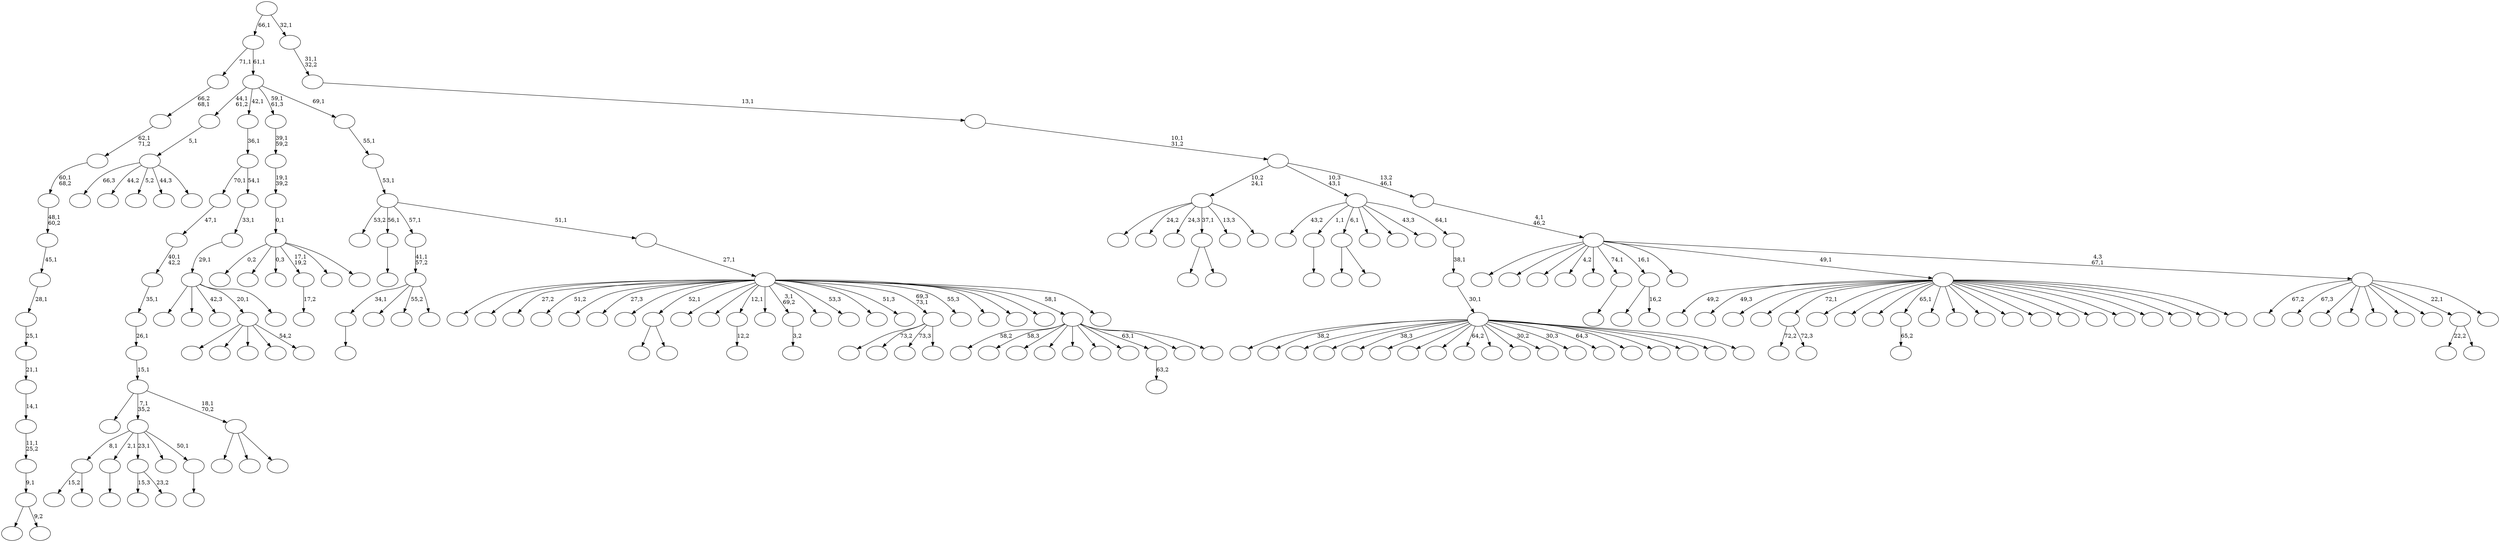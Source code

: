 digraph T {
	225 [label=""]
	224 [label=""]
	223 [label=""]
	222 [label=""]
	221 [label=""]
	220 [label=""]
	219 [label=""]
	218 [label=""]
	217 [label=""]
	216 [label=""]
	215 [label=""]
	214 [label=""]
	213 [label=""]
	212 [label=""]
	211 [label=""]
	210 [label=""]
	209 [label=""]
	208 [label=""]
	207 [label=""]
	206 [label=""]
	205 [label=""]
	204 [label=""]
	203 [label=""]
	202 [label=""]
	201 [label=""]
	200 [label=""]
	199 [label=""]
	198 [label=""]
	197 [label=""]
	196 [label=""]
	195 [label=""]
	194 [label=""]
	193 [label=""]
	192 [label=""]
	191 [label=""]
	190 [label=""]
	189 [label=""]
	188 [label=""]
	187 [label=""]
	186 [label=""]
	185 [label=""]
	184 [label=""]
	183 [label=""]
	182 [label=""]
	181 [label=""]
	180 [label=""]
	179 [label=""]
	178 [label=""]
	177 [label=""]
	176 [label=""]
	175 [label=""]
	174 [label=""]
	173 [label=""]
	172 [label=""]
	171 [label=""]
	170 [label=""]
	169 [label=""]
	168 [label=""]
	167 [label=""]
	166 [label=""]
	165 [label=""]
	164 [label=""]
	163 [label=""]
	162 [label=""]
	161 [label=""]
	160 [label=""]
	159 [label=""]
	158 [label=""]
	157 [label=""]
	156 [label=""]
	155 [label=""]
	154 [label=""]
	153 [label=""]
	152 [label=""]
	151 [label=""]
	150 [label=""]
	149 [label=""]
	148 [label=""]
	147 [label=""]
	146 [label=""]
	145 [label=""]
	144 [label=""]
	143 [label=""]
	142 [label=""]
	141 [label=""]
	140 [label=""]
	139 [label=""]
	138 [label=""]
	137 [label=""]
	136 [label=""]
	135 [label=""]
	134 [label=""]
	133 [label=""]
	132 [label=""]
	131 [label=""]
	130 [label=""]
	129 [label=""]
	128 [label=""]
	127 [label=""]
	126 [label=""]
	125 [label=""]
	124 [label=""]
	123 [label=""]
	122 [label=""]
	121 [label=""]
	120 [label=""]
	119 [label=""]
	118 [label=""]
	117 [label=""]
	116 [label=""]
	115 [label=""]
	114 [label=""]
	113 [label=""]
	112 [label=""]
	111 [label=""]
	110 [label=""]
	109 [label=""]
	108 [label=""]
	107 [label=""]
	106 [label=""]
	105 [label=""]
	104 [label=""]
	103 [label=""]
	102 [label=""]
	101 [label=""]
	100 [label=""]
	99 [label=""]
	98 [label=""]
	97 [label=""]
	96 [label=""]
	95 [label=""]
	94 [label=""]
	93 [label=""]
	92 [label=""]
	91 [label=""]
	90 [label=""]
	89 [label=""]
	88 [label=""]
	87 [label=""]
	86 [label=""]
	85 [label=""]
	84 [label=""]
	83 [label=""]
	82 [label=""]
	81 [label=""]
	80 [label=""]
	79 [label=""]
	78 [label=""]
	77 [label=""]
	76 [label=""]
	75 [label=""]
	74 [label=""]
	73 [label=""]
	72 [label=""]
	71 [label=""]
	70 [label=""]
	69 [label=""]
	68 [label=""]
	67 [label=""]
	66 [label=""]
	65 [label=""]
	64 [label=""]
	63 [label=""]
	62 [label=""]
	61 [label=""]
	60 [label=""]
	59 [label=""]
	58 [label=""]
	57 [label=""]
	56 [label=""]
	55 [label=""]
	54 [label=""]
	53 [label=""]
	52 [label=""]
	51 [label=""]
	50 [label=""]
	49 [label=""]
	48 [label=""]
	47 [label=""]
	46 [label=""]
	45 [label=""]
	44 [label=""]
	43 [label=""]
	42 [label=""]
	41 [label=""]
	40 [label=""]
	39 [label=""]
	38 [label=""]
	37 [label=""]
	36 [label=""]
	35 [label=""]
	34 [label=""]
	33 [label=""]
	32 [label=""]
	31 [label=""]
	30 [label=""]
	29 [label=""]
	28 [label=""]
	27 [label=""]
	26 [label=""]
	25 [label=""]
	24 [label=""]
	23 [label=""]
	22 [label=""]
	21 [label=""]
	20 [label=""]
	19 [label=""]
	18 [label=""]
	17 [label=""]
	16 [label=""]
	15 [label=""]
	14 [label=""]
	13 [label=""]
	12 [label=""]
	11 [label=""]
	10 [label=""]
	9 [label=""]
	8 [label=""]
	7 [label=""]
	6 [label=""]
	5 [label=""]
	4 [label=""]
	3 [label=""]
	2 [label=""]
	1 [label=""]
	0 [label=""]
	218 -> 222 [label="15,2"]
	218 -> 219 [label=""]
	192 -> 195 [label="72,2"]
	192 -> 193 [label="72,3"]
	189 -> 190 [label=""]
	181 -> 182 [label=""]
	175 -> 176 [label=""]
	172 -> 188 [label=""]
	172 -> 173 [label=""]
	168 -> 201 [label="15,3"]
	168 -> 169 [label="23,2"]
	165 -> 166 [label="65,2"]
	156 -> 157 [label=""]
	145 -> 178 [label=""]
	145 -> 146 [label=""]
	134 -> 135 [label=""]
	133 -> 218 [label="8,1"]
	133 -> 181 [label="2,1"]
	133 -> 168 [label="23,1"]
	133 -> 155 [label=""]
	133 -> 134 [label="50,1"]
	124 -> 125 [label="12,2"]
	121 -> 156 [label="34,1"]
	121 -> 152 [label=""]
	121 -> 136 [label="55,2"]
	121 -> 122 [label=""]
	120 -> 121 [label="41,1\n57,2"]
	114 -> 209 [label=""]
	114 -> 115 [label="9,2"]
	113 -> 114 [label="9,1"]
	112 -> 113 [label="11,1\n25,2"]
	111 -> 112 [label="14,1"]
	110 -> 111 [label="21,1"]
	109 -> 110 [label="25,1"]
	108 -> 109 [label="28,1"]
	107 -> 108 [label="45,1"]
	106 -> 107 [label="48,1\n60,2"]
	105 -> 106 [label="60,1\n68,2"]
	104 -> 105 [label="62,1\n71,2"]
	103 -> 104 [label="66,2\n68,1"]
	100 -> 101 [label="3,2"]
	93 -> 94 [label="17,2"]
	91 -> 203 [label="66,3"]
	91 -> 148 [label="44,2"]
	91 -> 131 [label="5,2"]
	91 -> 126 [label="44,3"]
	91 -> 92 [label=""]
	90 -> 91 [label="5,1"]
	88 -> 147 [label=""]
	88 -> 89 [label=""]
	78 -> 223 [label=""]
	78 -> 139 [label=""]
	78 -> 79 [label=""]
	77 -> 216 [label=""]
	77 -> 133 [label="7,1\n35,2"]
	77 -> 78 [label="18,1\n70,2"]
	76 -> 77 [label="15,1"]
	75 -> 76 [label="26,1"]
	74 -> 75 [label="35,1"]
	73 -> 74 [label="40,1\n42,2"]
	72 -> 73 [label="47,1"]
	70 -> 87 [label="22,2"]
	70 -> 71 [label=""]
	64 -> 65 [label=""]
	60 -> 161 [label=""]
	60 -> 144 [label=""]
	60 -> 123 [label=""]
	60 -> 83 [label=""]
	60 -> 61 [label="54,2"]
	57 -> 199 [label=""]
	57 -> 198 [label="73,2"]
	57 -> 187 [label="73,3"]
	57 -> 58 [label=""]
	49 -> 204 [label=""]
	49 -> 149 [label=""]
	49 -> 69 [label="42,3"]
	49 -> 60 [label="20,1"]
	49 -> 50 [label=""]
	48 -> 49 [label="29,1"]
	47 -> 48 [label="33,1"]
	46 -> 72 [label="70,1"]
	46 -> 47 [label="54,1"]
	45 -> 46 [label="36,1"]
	41 -> 42 [label="63,2"]
	38 -> 63 [label=""]
	38 -> 39 [label="16,2"]
	33 -> 220 [label="49,2"]
	33 -> 213 [label="49,3"]
	33 -> 211 [label=""]
	33 -> 196 [label=""]
	33 -> 192 [label="72,1"]
	33 -> 184 [label=""]
	33 -> 170 [label=""]
	33 -> 167 [label=""]
	33 -> 165 [label="65,1"]
	33 -> 164 [label=""]
	33 -> 163 [label=""]
	33 -> 162 [label=""]
	33 -> 150 [label=""]
	33 -> 143 [label=""]
	33 -> 137 [label=""]
	33 -> 86 [label=""]
	33 -> 85 [label=""]
	33 -> 66 [label=""]
	33 -> 54 [label=""]
	33 -> 51 [label=""]
	33 -> 34 [label=""]
	30 -> 202 [label=""]
	30 -> 185 [label="24,2"]
	30 -> 141 [label="24,3"]
	30 -> 88 [label="37,1"]
	30 -> 52 [label="13,3"]
	30 -> 31 [label=""]
	28 -> 206 [label="58,2"]
	28 -> 159 [label="58,3"]
	28 -> 142 [label=""]
	28 -> 140 [label=""]
	28 -> 118 [label=""]
	28 -> 99 [label=""]
	28 -> 44 [label=""]
	28 -> 41 [label="63,1"]
	28 -> 40 [label=""]
	28 -> 29 [label=""]
	26 -> 200 [label="0,2"]
	26 -> 132 [label=""]
	26 -> 116 [label="0,3"]
	26 -> 93 [label="17,1\n19,2"]
	26 -> 32 [label=""]
	26 -> 27 [label=""]
	25 -> 26 [label="0,1"]
	24 -> 25 [label="19,1\n39,2"]
	23 -> 24 [label="39,1\n59,2"]
	21 -> 224 [label=""]
	21 -> 214 [label=""]
	21 -> 208 [label="27,2"]
	21 -> 205 [label="51,2"]
	21 -> 194 [label=""]
	21 -> 191 [label="27,3"]
	21 -> 179 [label=""]
	21 -> 145 [label="52,1"]
	21 -> 138 [label=""]
	21 -> 128 [label=""]
	21 -> 124 [label="12,1"]
	21 -> 117 [label=""]
	21 -> 100 [label="3,1\n69,2"]
	21 -> 84 [label=""]
	21 -> 80 [label="53,3"]
	21 -> 62 [label=""]
	21 -> 59 [label="51,3"]
	21 -> 57 [label="69,3\n73,1"]
	21 -> 56 [label="55,3"]
	21 -> 53 [label=""]
	21 -> 43 [label=""]
	21 -> 35 [label=""]
	21 -> 28 [label="58,1"]
	21 -> 22 [label=""]
	20 -> 21 [label="27,1"]
	19 -> 197 [label="53,2"]
	19 -> 189 [label="56,1"]
	19 -> 120 [label="57,1"]
	19 -> 20 [label="51,1"]
	18 -> 19 [label="53,1"]
	17 -> 18 [label="55,1"]
	16 -> 90 [label="44,1\n61,2"]
	16 -> 45 [label="42,1"]
	16 -> 23 [label="59,1\n61,3"]
	16 -> 17 [label="69,1"]
	15 -> 103 [label="71,1"]
	15 -> 16 [label="61,1"]
	12 -> 221 [label=""]
	12 -> 217 [label="38,2"]
	12 -> 212 [label=""]
	12 -> 210 [label=""]
	12 -> 183 [label="38,3"]
	12 -> 174 [label=""]
	12 -> 171 [label=""]
	12 -> 151 [label=""]
	12 -> 119 [label="64,2"]
	12 -> 98 [label=""]
	12 -> 97 [label=""]
	12 -> 96 [label="30,2"]
	12 -> 82 [label="30,3"]
	12 -> 81 [label="64,3"]
	12 -> 68 [label=""]
	12 -> 67 [label=""]
	12 -> 55 [label=""]
	12 -> 14 [label=""]
	12 -> 13 [label=""]
	11 -> 12 [label="30,1"]
	10 -> 11 [label="38,1"]
	9 -> 215 [label="43,2"]
	9 -> 175 [label="1,1"]
	9 -> 172 [label="6,1"]
	9 -> 160 [label=""]
	9 -> 95 [label=""]
	9 -> 37 [label="43,3"]
	9 -> 10 [label="64,1"]
	7 -> 225 [label="67,2"]
	7 -> 186 [label="67,3"]
	7 -> 177 [label=""]
	7 -> 158 [label=""]
	7 -> 154 [label=""]
	7 -> 130 [label=""]
	7 -> 127 [label=""]
	7 -> 70 [label="22,1"]
	7 -> 8 [label=""]
	6 -> 207 [label=""]
	6 -> 180 [label=""]
	6 -> 153 [label=""]
	6 -> 129 [label="4,2"]
	6 -> 102 [label=""]
	6 -> 64 [label="74,1"]
	6 -> 38 [label="16,1"]
	6 -> 36 [label=""]
	6 -> 33 [label="49,1"]
	6 -> 7 [label="4,3\n67,1"]
	5 -> 6 [label="4,1\n46,2"]
	4 -> 30 [label="10,2\n24,1"]
	4 -> 9 [label="10,3\n43,1"]
	4 -> 5 [label="13,2\n46,1"]
	3 -> 4 [label="10,1\n31,2"]
	2 -> 3 [label="13,1"]
	1 -> 2 [label="31,1\n32,2"]
	0 -> 15 [label="66,1"]
	0 -> 1 [label="32,1"]
}
